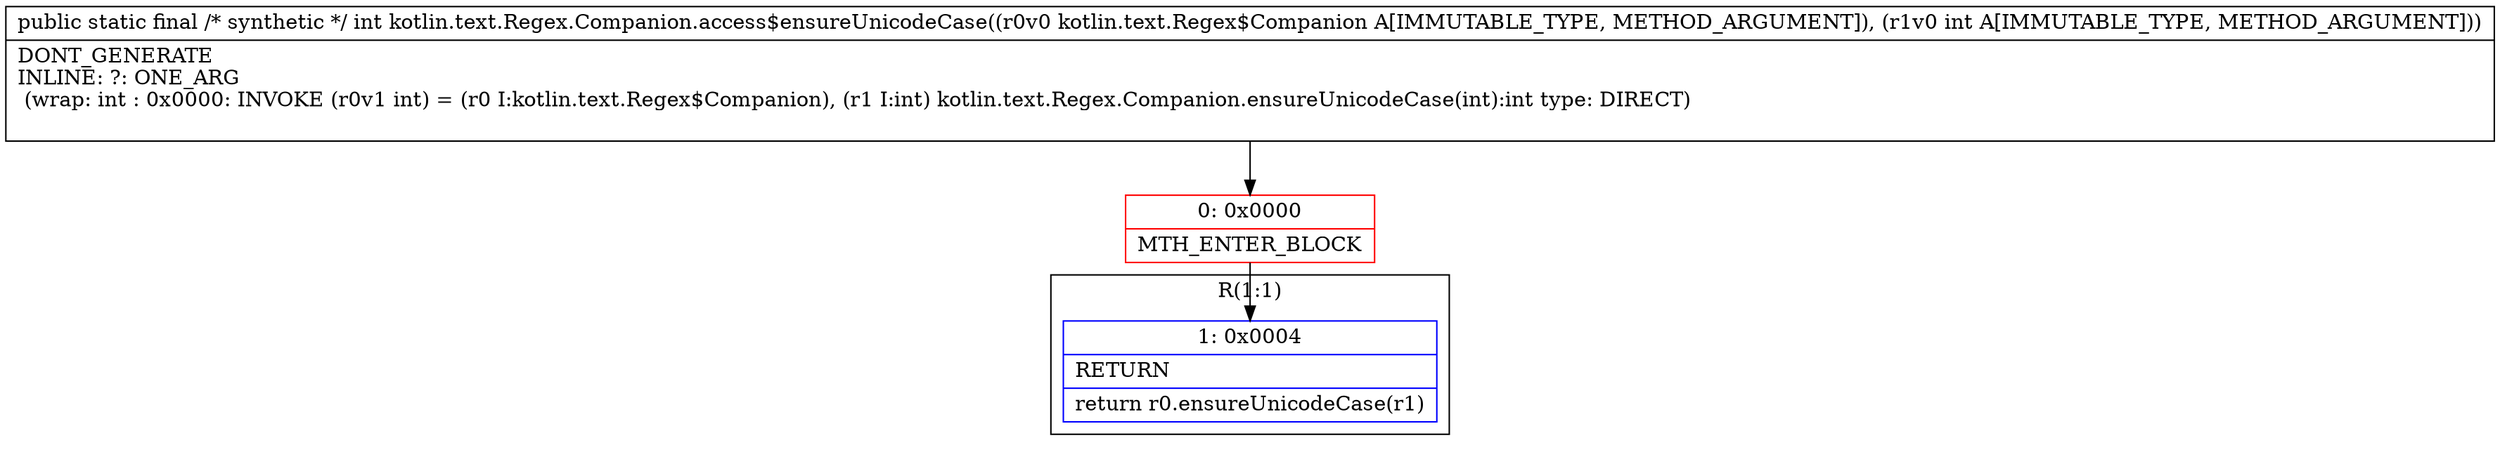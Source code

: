 digraph "CFG forkotlin.text.Regex.Companion.access$ensureUnicodeCase(Lkotlin\/text\/Regex$Companion;I)I" {
subgraph cluster_Region_1299143773 {
label = "R(1:1)";
node [shape=record,color=blue];
Node_1 [shape=record,label="{1\:\ 0x0004|RETURN\l|return r0.ensureUnicodeCase(r1)\l}"];
}
Node_0 [shape=record,color=red,label="{0\:\ 0x0000|MTH_ENTER_BLOCK\l}"];
MethodNode[shape=record,label="{public static final \/* synthetic *\/ int kotlin.text.Regex.Companion.access$ensureUnicodeCase((r0v0 kotlin.text.Regex$Companion A[IMMUTABLE_TYPE, METHOD_ARGUMENT]), (r1v0 int A[IMMUTABLE_TYPE, METHOD_ARGUMENT]))  | DONT_GENERATE\lINLINE: ?: ONE_ARG  \l  (wrap: int : 0x0000: INVOKE  (r0v1 int) = (r0 I:kotlin.text.Regex$Companion), (r1 I:int) kotlin.text.Regex.Companion.ensureUnicodeCase(int):int type: DIRECT)\l\l}"];
MethodNode -> Node_0;
Node_0 -> Node_1;
}

